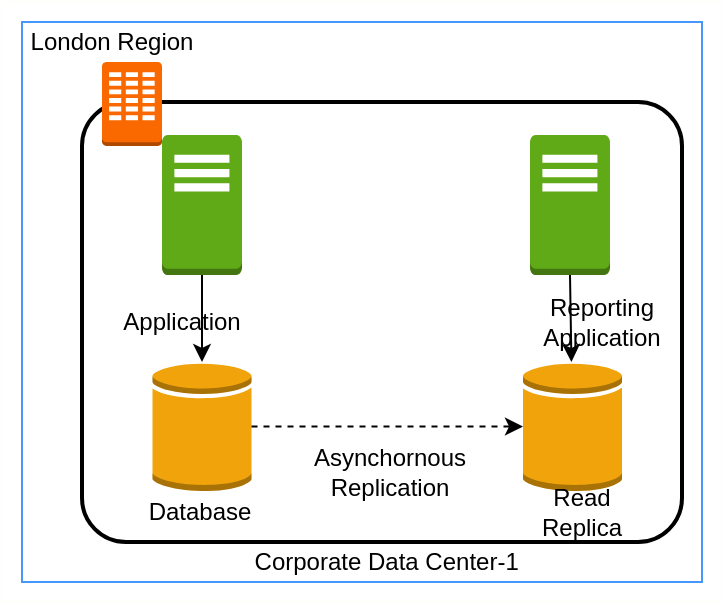 <mxfile version="12.9.9" type="device"><diagram id="hDxXO6iOMIL-5xqhMEGv" name="Page-1"><mxGraphModel dx="1055" dy="808" grid="1" gridSize="10" guides="1" tooltips="1" connect="1" arrows="1" fold="1" page="1" pageScale="1" pageWidth="1654" pageHeight="1169" math="0" shadow="0"><root><mxCell id="0"/><mxCell id="1" parent="0"/><mxCell id="wpJuqS5PjstdzSkksE78-39" value="" style="rounded=0;whiteSpace=wrap;html=1;strokeColor=#FEFFFA;" parent="1" vertex="1"><mxGeometry x="430" y="260" width="360" height="300" as="geometry"/></mxCell><mxCell id="9zoq24ZybqTwHp-O39qH-1" value="" style="rounded=0;whiteSpace=wrap;html=1;strokeColor=#4797FF;" parent="1" vertex="1"><mxGeometry x="440" y="270" width="340" height="280" as="geometry"/></mxCell><mxCell id="dw6nqkBZ1YS4ut-iXJ5j-1" value="" style="rounded=1;arcSize=10;dashed=0;fillColor=none;gradientColor=none;strokeWidth=2;" parent="1" vertex="1"><mxGeometry x="470" y="310" width="300" height="220" as="geometry"/></mxCell><mxCell id="dw6nqkBZ1YS4ut-iXJ5j-2" value="" style="dashed=0;html=1;shape=mxgraph.aws3.corporate_data_center;fillColor=#fa6800;dashed=0;strokeColor=#C73500;fontColor=#ffffff;" parent="1" vertex="1"><mxGeometry x="480" y="290" width="30" height="42" as="geometry"/></mxCell><mxCell id="dw6nqkBZ1YS4ut-iXJ5j-3" value="Corporate Data Center-1&amp;nbsp;" style="text;html=1;strokeColor=none;fillColor=none;align=center;verticalAlign=middle;whiteSpace=wrap;rounded=0;" parent="1" vertex="1"><mxGeometry x="554" y="530" width="140" height="20" as="geometry"/></mxCell><mxCell id="dw6nqkBZ1YS4ut-iXJ5j-4" value="" style="outlineConnect=0;dashed=0;verticalLabelPosition=bottom;verticalAlign=top;align=center;html=1;shape=mxgraph.aws3.traditional_server;fillColor=#60a917;strokeColor=#2D7600;fontColor=#ffffff;" parent="1" vertex="1"><mxGeometry x="510" y="326.5" width="40" height="70" as="geometry"/></mxCell><mxCell id="dw6nqkBZ1YS4ut-iXJ5j-6" value="Application" style="text;html=1;strokeColor=none;fillColor=none;align=center;verticalAlign=middle;whiteSpace=wrap;rounded=0;" parent="1" vertex="1"><mxGeometry x="500" y="410" width="40" height="20" as="geometry"/></mxCell><mxCell id="9zoq24ZybqTwHp-O39qH-2" value="London Region" style="text;html=1;strokeColor=none;fillColor=none;align=center;verticalAlign=middle;whiteSpace=wrap;rounded=0;" parent="1" vertex="1"><mxGeometry x="440" y="270" width="90" height="20" as="geometry"/></mxCell><mxCell id="wpJuqS5PjstdzSkksE78-2" value="" style="outlineConnect=0;dashed=0;verticalLabelPosition=bottom;verticalAlign=top;align=center;html=1;shape=mxgraph.aws3.generic_database;fillColor=#f0a30a;strokeColor=#BD7000;fontColor=#ffffff;" parent="1" vertex="1"><mxGeometry x="505.25" y="440" width="49.5" height="64.5" as="geometry"/></mxCell><mxCell id="wpJuqS5PjstdzSkksE78-3" value="" style="endArrow=classic;html=1;exitX=0.5;exitY=1;exitDx=0;exitDy=0;exitPerimeter=0;" parent="1" source="dw6nqkBZ1YS4ut-iXJ5j-4" target="wpJuqS5PjstdzSkksE78-2" edge="1"><mxGeometry width="50" height="50" relative="1" as="geometry"><mxPoint x="540" y="420" as="sourcePoint"/><mxPoint x="590" y="370" as="targetPoint"/></mxGeometry></mxCell><mxCell id="wpJuqS5PjstdzSkksE78-4" value="Database" style="text;html=1;strokeColor=none;fillColor=none;align=center;verticalAlign=middle;whiteSpace=wrap;rounded=0;" parent="1" vertex="1"><mxGeometry x="509" y="504.5" width="40" height="20" as="geometry"/></mxCell><mxCell id="wpJuqS5PjstdzSkksE78-28" value="" style="outlineConnect=0;dashed=0;verticalLabelPosition=bottom;verticalAlign=top;align=center;html=1;shape=mxgraph.aws3.traditional_server;fillColor=#60a917;strokeColor=#2D7600;fontColor=#ffffff;" parent="1" vertex="1"><mxGeometry x="694" y="326.5" width="40" height="70" as="geometry"/></mxCell><mxCell id="wpJuqS5PjstdzSkksE78-31" value="" style="endArrow=classic;html=1;exitX=0.5;exitY=1;exitDx=0;exitDy=0;exitPerimeter=0;" parent="1" source="wpJuqS5PjstdzSkksE78-28" target="wpJuqS5PjstdzSkksE78-33" edge="1"><mxGeometry width="50" height="50" relative="1" as="geometry"><mxPoint x="540" y="406.5" as="sourcePoint"/><mxPoint x="600" y="453.049" as="targetPoint"/></mxGeometry></mxCell><mxCell id="wpJuqS5PjstdzSkksE78-32" value="Reporting Application" style="text;html=1;strokeColor=none;fillColor=none;align=center;verticalAlign=middle;whiteSpace=wrap;rounded=0;" parent="1" vertex="1"><mxGeometry x="710" y="410" width="40" height="20" as="geometry"/></mxCell><mxCell id="wpJuqS5PjstdzSkksE78-33" value="" style="outlineConnect=0;dashed=0;verticalLabelPosition=bottom;verticalAlign=top;align=center;html=1;shape=mxgraph.aws3.generic_database;fillColor=#f0a30a;strokeColor=#BD7000;fontColor=#ffffff;" parent="1" vertex="1"><mxGeometry x="690.5" y="440" width="49.5" height="64.5" as="geometry"/></mxCell><mxCell id="wpJuqS5PjstdzSkksE78-34" value="Read Replica" style="text;html=1;strokeColor=none;fillColor=none;align=center;verticalAlign=middle;whiteSpace=wrap;rounded=0;" parent="1" vertex="1"><mxGeometry x="700" y="504.5" width="40" height="20" as="geometry"/></mxCell><mxCell id="wpJuqS5PjstdzSkksE78-35" value="" style="endArrow=classic;html=1;dashed=1;" parent="1" source="wpJuqS5PjstdzSkksE78-2" target="wpJuqS5PjstdzSkksE78-33" edge="1"><mxGeometry width="50" height="50" relative="1" as="geometry"><mxPoint x="540" y="420" as="sourcePoint"/><mxPoint x="590" y="370" as="targetPoint"/></mxGeometry></mxCell><mxCell id="wpJuqS5PjstdzSkksE78-38" value="Asynchornous Replication" style="text;html=1;strokeColor=none;fillColor=none;align=center;verticalAlign=middle;whiteSpace=wrap;rounded=0;" parent="1" vertex="1"><mxGeometry x="554" y="484.5" width="140" height="20" as="geometry"/></mxCell></root></mxGraphModel></diagram></mxfile>
